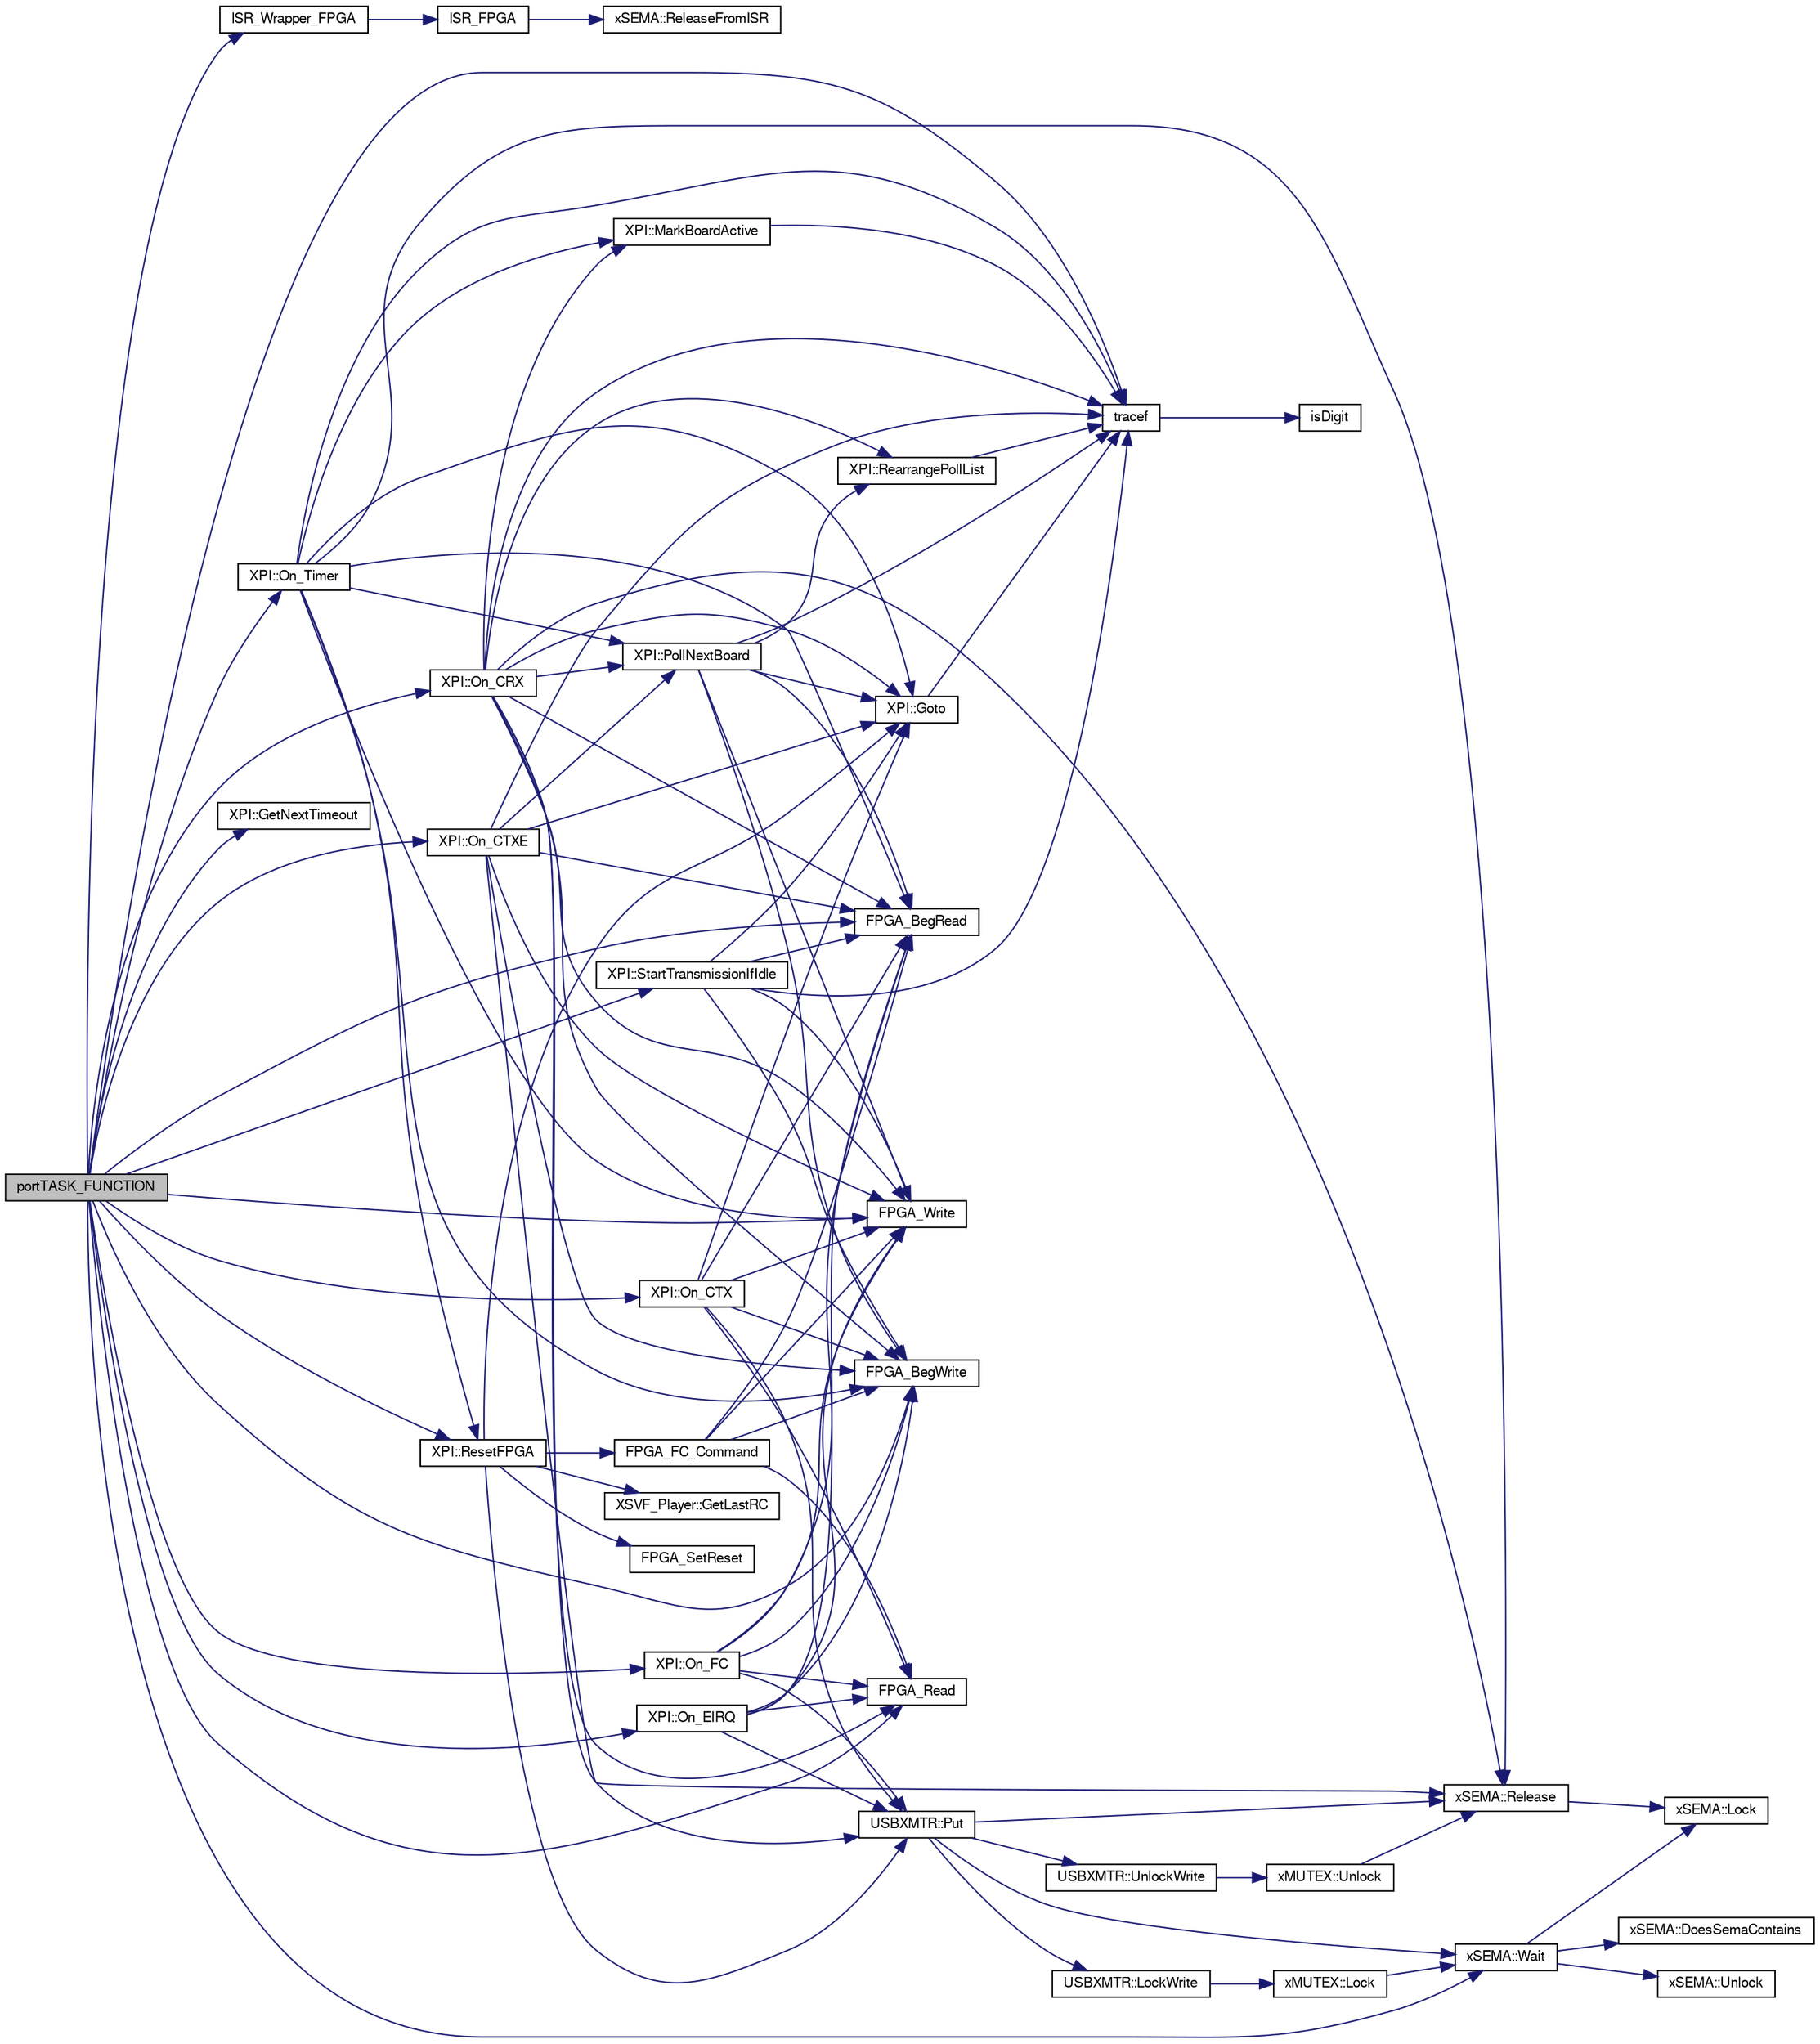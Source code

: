 digraph G
{
  bgcolor="transparent";
  edge [fontname="FreeSans",fontsize=10,labelfontname="FreeSans",labelfontsize=10];
  node [fontname="FreeSans",fontsize=10,shape=record];
  rankdir=LR;
  Node1 [label="portTASK_FUNCTION",height=0.2,width=0.4,color="black", fillcolor="grey75", style="filled" fontcolor="black"];
  Node1 -> Node2 [color="midnightblue",fontsize=10,style="solid",fontname="FreeSans"];
  Node2 [label="FPGA_BegRead",height=0.2,width=0.4,color="black",URL="$fpga_8hpp.html#a8775c4c73cdae748f93af04e87e6792"];
  Node1 -> Node3 [color="midnightblue",fontsize=10,style="solid",fontname="FreeSans"];
  Node3 [label="FPGA_BegWrite",height=0.2,width=0.4,color="black",URL="$fpga_8hpp.html#1b6789ce8965ccb307d548636d964939"];
  Node1 -> Node4 [color="midnightblue",fontsize=10,style="solid",fontname="FreeSans"];
  Node4 [label="FPGA_Read",height=0.2,width=0.4,color="black",URL="$fpga_8hpp.html#fed2dfd736eb1be0b2a3f10e7a284ba6"];
  Node1 -> Node5 [color="midnightblue",fontsize=10,style="solid",fontname="FreeSans"];
  Node5 [label="FPGA_Write",height=0.2,width=0.4,color="black",URL="$fpga_8hpp.html#8ecf613d5fe1af87d8cd076e4d33868b"];
  Node1 -> Node6 [color="midnightblue",fontsize=10,style="solid",fontname="FreeSans"];
  Node6 [label="XPI::GetNextTimeout",height=0.2,width=0.4,color="black",URL="$class_x_p_i.html#f3638a5e916ba551eb6f090685f7ce11"];
  Node1 -> Node7 [color="midnightblue",fontsize=10,style="solid",fontname="FreeSans"];
  Node7 [label="ISR_Wrapper_FPGA",height=0.2,width=0.4,color="black",URL="$fpga_8cpp.html#81b916ac732ff6e697c3c14bd0109d69"];
  Node7 -> Node8 [color="midnightblue",fontsize=10,style="solid",fontname="FreeSans"];
  Node8 [label="ISR_FPGA",height=0.2,width=0.4,color="black",URL="$fpga_8cpp.html#135770f49d98b9536820cbc6b1388c0c"];
  Node8 -> Node9 [color="midnightblue",fontsize=10,style="solid",fontname="FreeSans"];
  Node9 [label="xSEMA::ReleaseFromISR",height=0.2,width=0.4,color="black",URL="$classx_s_e_m_a.html#138c0f59a8444912bb8d1c083bad64ed"];
  Node1 -> Node10 [color="midnightblue",fontsize=10,style="solid",fontname="FreeSans"];
  Node10 [label="XPI::On_CRX",height=0.2,width=0.4,color="black",URL="$class_x_p_i.html#1c73bd96ebc42e8f5e14bb05c8cd3c86"];
  Node10 -> Node2 [color="midnightblue",fontsize=10,style="solid",fontname="FreeSans"];
  Node10 -> Node3 [color="midnightblue",fontsize=10,style="solid",fontname="FreeSans"];
  Node10 -> Node4 [color="midnightblue",fontsize=10,style="solid",fontname="FreeSans"];
  Node10 -> Node5 [color="midnightblue",fontsize=10,style="solid",fontname="FreeSans"];
  Node10 -> Node11 [color="midnightblue",fontsize=10,style="solid",fontname="FreeSans"];
  Node11 [label="XPI::Goto",height=0.2,width=0.4,color="black",URL="$class_x_p_i.html#7aeb6f74261e180bbdb8de6923dbd81f"];
  Node11 -> Node12 [color="midnightblue",fontsize=10,style="solid",fontname="FreeSans"];
  Node12 [label="tracef",height=0.2,width=0.4,color="black",URL="$trace_8h.html#a992713b67dd2ec12eddb0ca609e13ab"];
  Node12 -> Node13 [color="midnightblue",fontsize=10,style="solid",fontname="FreeSans"];
  Node13 [label="isDigit",height=0.2,width=0.4,color="black",URL="$stdio_8cpp.html#6dc444c99c5adf684e2e9ac2a85d71d0"];
  Node10 -> Node14 [color="midnightblue",fontsize=10,style="solid",fontname="FreeSans"];
  Node14 [label="XPI::MarkBoardActive",height=0.2,width=0.4,color="black",URL="$class_x_p_i.html#37b18ee23367ab827eaf87bb4efa381e"];
  Node14 -> Node12 [color="midnightblue",fontsize=10,style="solid",fontname="FreeSans"];
  Node10 -> Node15 [color="midnightblue",fontsize=10,style="solid",fontname="FreeSans"];
  Node15 [label="XPI::PollNextBoard",height=0.2,width=0.4,color="black",URL="$class_x_p_i.html#2c5f810e83f5488bff8a7c2f63592352"];
  Node15 -> Node2 [color="midnightblue",fontsize=10,style="solid",fontname="FreeSans"];
  Node15 -> Node3 [color="midnightblue",fontsize=10,style="solid",fontname="FreeSans"];
  Node15 -> Node5 [color="midnightblue",fontsize=10,style="solid",fontname="FreeSans"];
  Node15 -> Node11 [color="midnightblue",fontsize=10,style="solid",fontname="FreeSans"];
  Node15 -> Node16 [color="midnightblue",fontsize=10,style="solid",fontname="FreeSans"];
  Node16 [label="XPI::RearrangePollList",height=0.2,width=0.4,color="black",URL="$class_x_p_i.html#e6325b31e52bce3672a8ab726edfd8d7"];
  Node16 -> Node12 [color="midnightblue",fontsize=10,style="solid",fontname="FreeSans"];
  Node15 -> Node12 [color="midnightblue",fontsize=10,style="solid",fontname="FreeSans"];
  Node10 -> Node17 [color="midnightblue",fontsize=10,style="solid",fontname="FreeSans"];
  Node17 [label="USBXMTR::Put",height=0.2,width=0.4,color="black",URL="$class_u_s_b_x_m_t_r.html#149d280fef7548a52d67fcb5c5ac3ea6"];
  Node17 -> Node18 [color="midnightblue",fontsize=10,style="solid",fontname="FreeSans"];
  Node18 [label="USBXMTR::LockWrite",height=0.2,width=0.4,color="black",URL="$class_u_s_b_x_m_t_r.html#70384f142454df09c3600680cff40274"];
  Node18 -> Node19 [color="midnightblue",fontsize=10,style="solid",fontname="FreeSans"];
  Node19 [label="xMUTEX::Lock",height=0.2,width=0.4,color="black",URL="$classx_m_u_t_e_x.html#529d57424fe4f58d9a13dea66e40ecfa"];
  Node19 -> Node20 [color="midnightblue",fontsize=10,style="solid",fontname="FreeSans"];
  Node20 [label="xSEMA::Wait",height=0.2,width=0.4,color="black",URL="$classx_s_e_m_a.html#d398bc33f1c28f28c33ce1796b0e4ca7"];
  Node20 -> Node21 [color="midnightblue",fontsize=10,style="solid",fontname="FreeSans"];
  Node21 [label="xSEMA::DoesSemaContains",height=0.2,width=0.4,color="black",URL="$classx_s_e_m_a.html#b04acaa143ecfad200784197b075a8a8"];
  Node20 -> Node22 [color="midnightblue",fontsize=10,style="solid",fontname="FreeSans"];
  Node22 [label="xSEMA::Lock",height=0.2,width=0.4,color="black",URL="$classx_s_e_m_a.html#f672373f4e74bc17689036721587a6f1"];
  Node20 -> Node23 [color="midnightblue",fontsize=10,style="solid",fontname="FreeSans"];
  Node23 [label="xSEMA::Unlock",height=0.2,width=0.4,color="black",URL="$classx_s_e_m_a.html#b2457b1a08f5ef2bc40524d0e2c306bc"];
  Node17 -> Node24 [color="midnightblue",fontsize=10,style="solid",fontname="FreeSans"];
  Node24 [label="xSEMA::Release",height=0.2,width=0.4,color="black",URL="$classx_s_e_m_a.html#21e114e5918da00fc1d5ce9b285f5e2b"];
  Node24 -> Node22 [color="midnightblue",fontsize=10,style="solid",fontname="FreeSans"];
  Node17 -> Node25 [color="midnightblue",fontsize=10,style="solid",fontname="FreeSans"];
  Node25 [label="USBXMTR::UnlockWrite",height=0.2,width=0.4,color="black",URL="$class_u_s_b_x_m_t_r.html#421fa0d0a2a7d807d6d9c84b6e0304f8"];
  Node25 -> Node26 [color="midnightblue",fontsize=10,style="solid",fontname="FreeSans"];
  Node26 [label="xMUTEX::Unlock",height=0.2,width=0.4,color="black",URL="$classx_m_u_t_e_x.html#5f693de60fd054e78ef201118bc54a5f"];
  Node26 -> Node24 [color="midnightblue",fontsize=10,style="solid",fontname="FreeSans"];
  Node17 -> Node20 [color="midnightblue",fontsize=10,style="solid",fontname="FreeSans"];
  Node10 -> Node16 [color="midnightblue",fontsize=10,style="solid",fontname="FreeSans"];
  Node10 -> Node24 [color="midnightblue",fontsize=10,style="solid",fontname="FreeSans"];
  Node10 -> Node12 [color="midnightblue",fontsize=10,style="solid",fontname="FreeSans"];
  Node1 -> Node27 [color="midnightblue",fontsize=10,style="solid",fontname="FreeSans"];
  Node27 [label="XPI::On_CTX",height=0.2,width=0.4,color="black",URL="$class_x_p_i.html#02aa06fd22abe2e2ee4a96ec729e654d"];
  Node27 -> Node2 [color="midnightblue",fontsize=10,style="solid",fontname="FreeSans"];
  Node27 -> Node3 [color="midnightblue",fontsize=10,style="solid",fontname="FreeSans"];
  Node27 -> Node4 [color="midnightblue",fontsize=10,style="solid",fontname="FreeSans"];
  Node27 -> Node5 [color="midnightblue",fontsize=10,style="solid",fontname="FreeSans"];
  Node27 -> Node11 [color="midnightblue",fontsize=10,style="solid",fontname="FreeSans"];
  Node27 -> Node17 [color="midnightblue",fontsize=10,style="solid",fontname="FreeSans"];
  Node1 -> Node28 [color="midnightblue",fontsize=10,style="solid",fontname="FreeSans"];
  Node28 [label="XPI::On_CTXE",height=0.2,width=0.4,color="black",URL="$class_x_p_i.html#05f87b3de493523ae34605fee0a8d46d"];
  Node28 -> Node2 [color="midnightblue",fontsize=10,style="solid",fontname="FreeSans"];
  Node28 -> Node3 [color="midnightblue",fontsize=10,style="solid",fontname="FreeSans"];
  Node28 -> Node5 [color="midnightblue",fontsize=10,style="solid",fontname="FreeSans"];
  Node28 -> Node11 [color="midnightblue",fontsize=10,style="solid",fontname="FreeSans"];
  Node28 -> Node15 [color="midnightblue",fontsize=10,style="solid",fontname="FreeSans"];
  Node28 -> Node24 [color="midnightblue",fontsize=10,style="solid",fontname="FreeSans"];
  Node28 -> Node12 [color="midnightblue",fontsize=10,style="solid",fontname="FreeSans"];
  Node1 -> Node29 [color="midnightblue",fontsize=10,style="solid",fontname="FreeSans"];
  Node29 [label="XPI::On_EIRQ",height=0.2,width=0.4,color="black",URL="$class_x_p_i.html#56970d2f3494891b3cf80f3cc846c8df"];
  Node29 -> Node2 [color="midnightblue",fontsize=10,style="solid",fontname="FreeSans"];
  Node29 -> Node3 [color="midnightblue",fontsize=10,style="solid",fontname="FreeSans"];
  Node29 -> Node4 [color="midnightblue",fontsize=10,style="solid",fontname="FreeSans"];
  Node29 -> Node5 [color="midnightblue",fontsize=10,style="solid",fontname="FreeSans"];
  Node29 -> Node17 [color="midnightblue",fontsize=10,style="solid",fontname="FreeSans"];
  Node1 -> Node30 [color="midnightblue",fontsize=10,style="solid",fontname="FreeSans"];
  Node30 [label="XPI::On_FC",height=0.2,width=0.4,color="black",URL="$class_x_p_i.html#796dc15fd71882551b5b699d6b408480"];
  Node30 -> Node2 [color="midnightblue",fontsize=10,style="solid",fontname="FreeSans"];
  Node30 -> Node3 [color="midnightblue",fontsize=10,style="solid",fontname="FreeSans"];
  Node30 -> Node4 [color="midnightblue",fontsize=10,style="solid",fontname="FreeSans"];
  Node30 -> Node5 [color="midnightblue",fontsize=10,style="solid",fontname="FreeSans"];
  Node30 -> Node17 [color="midnightblue",fontsize=10,style="solid",fontname="FreeSans"];
  Node1 -> Node31 [color="midnightblue",fontsize=10,style="solid",fontname="FreeSans"];
  Node31 [label="XPI::On_Timer",height=0.2,width=0.4,color="black",URL="$class_x_p_i.html#efca43b014ac7287f1ee782a2db45682"];
  Node31 -> Node2 [color="midnightblue",fontsize=10,style="solid",fontname="FreeSans"];
  Node31 -> Node3 [color="midnightblue",fontsize=10,style="solid",fontname="FreeSans"];
  Node31 -> Node5 [color="midnightblue",fontsize=10,style="solid",fontname="FreeSans"];
  Node31 -> Node11 [color="midnightblue",fontsize=10,style="solid",fontname="FreeSans"];
  Node31 -> Node14 [color="midnightblue",fontsize=10,style="solid",fontname="FreeSans"];
  Node31 -> Node15 [color="midnightblue",fontsize=10,style="solid",fontname="FreeSans"];
  Node31 -> Node24 [color="midnightblue",fontsize=10,style="solid",fontname="FreeSans"];
  Node31 -> Node32 [color="midnightblue",fontsize=10,style="solid",fontname="FreeSans"];
  Node32 [label="XPI::ResetFPGA",height=0.2,width=0.4,color="black",URL="$class_x_p_i.html#5c51dda2c789ed0f0eec401f80d92c31"];
  Node32 -> Node33 [color="midnightblue",fontsize=10,style="solid",fontname="FreeSans"];
  Node33 [label="FPGA_FC_Command",height=0.2,width=0.4,color="black",URL="$fpga_8cpp.html#6ec2141bcc427ee6a3c18bdb187846d3"];
  Node33 -> Node2 [color="midnightblue",fontsize=10,style="solid",fontname="FreeSans"];
  Node33 -> Node3 [color="midnightblue",fontsize=10,style="solid",fontname="FreeSans"];
  Node33 -> Node4 [color="midnightblue",fontsize=10,style="solid",fontname="FreeSans"];
  Node33 -> Node5 [color="midnightblue",fontsize=10,style="solid",fontname="FreeSans"];
  Node32 -> Node34 [color="midnightblue",fontsize=10,style="solid",fontname="FreeSans"];
  Node34 [label="FPGA_SetReset",height=0.2,width=0.4,color="black",URL="$fpga_8hpp.html#cac79b5f043fff8ed106d7dd5307f4cd"];
  Node32 -> Node35 [color="midnightblue",fontsize=10,style="solid",fontname="FreeSans"];
  Node35 [label="XSVF_Player::GetLastRC",height=0.2,width=0.4,color="black",URL="$class_x_s_v_f___player.html#6fa3bf4ec56d838ad09c3f0e43a8342e"];
  Node32 -> Node11 [color="midnightblue",fontsize=10,style="solid",fontname="FreeSans"];
  Node32 -> Node17 [color="midnightblue",fontsize=10,style="solid",fontname="FreeSans"];
  Node31 -> Node12 [color="midnightblue",fontsize=10,style="solid",fontname="FreeSans"];
  Node1 -> Node32 [color="midnightblue",fontsize=10,style="solid",fontname="FreeSans"];
  Node1 -> Node36 [color="midnightblue",fontsize=10,style="solid",fontname="FreeSans"];
  Node36 [label="XPI::StartTransmissionIfIdle",height=0.2,width=0.4,color="black",URL="$class_x_p_i.html#ebcecd7a6a47849ddc6dabe400c37d5b"];
  Node36 -> Node2 [color="midnightblue",fontsize=10,style="solid",fontname="FreeSans"];
  Node36 -> Node3 [color="midnightblue",fontsize=10,style="solid",fontname="FreeSans"];
  Node36 -> Node5 [color="midnightblue",fontsize=10,style="solid",fontname="FreeSans"];
  Node36 -> Node11 [color="midnightblue",fontsize=10,style="solid",fontname="FreeSans"];
  Node36 -> Node12 [color="midnightblue",fontsize=10,style="solid",fontname="FreeSans"];
  Node1 -> Node12 [color="midnightblue",fontsize=10,style="solid",fontname="FreeSans"];
  Node1 -> Node20 [color="midnightblue",fontsize=10,style="solid",fontname="FreeSans"];
}
